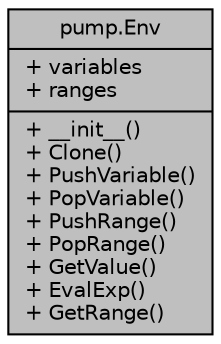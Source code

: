 digraph "pump.Env"
{
  edge [fontname="Helvetica",fontsize="10",labelfontname="Helvetica",labelfontsize="10"];
  node [fontname="Helvetica",fontsize="10",shape=record];
  Node1 [label="{pump.Env\n|+ variables\l+ ranges\l|+ __init__()\l+ Clone()\l+ PushVariable()\l+ PopVariable()\l+ PushRange()\l+ PopRange()\l+ GetValue()\l+ EvalExp()\l+ GetRange()\l}",height=0.2,width=0.4,color="black", fillcolor="grey75", style="filled", fontcolor="black"];
}

